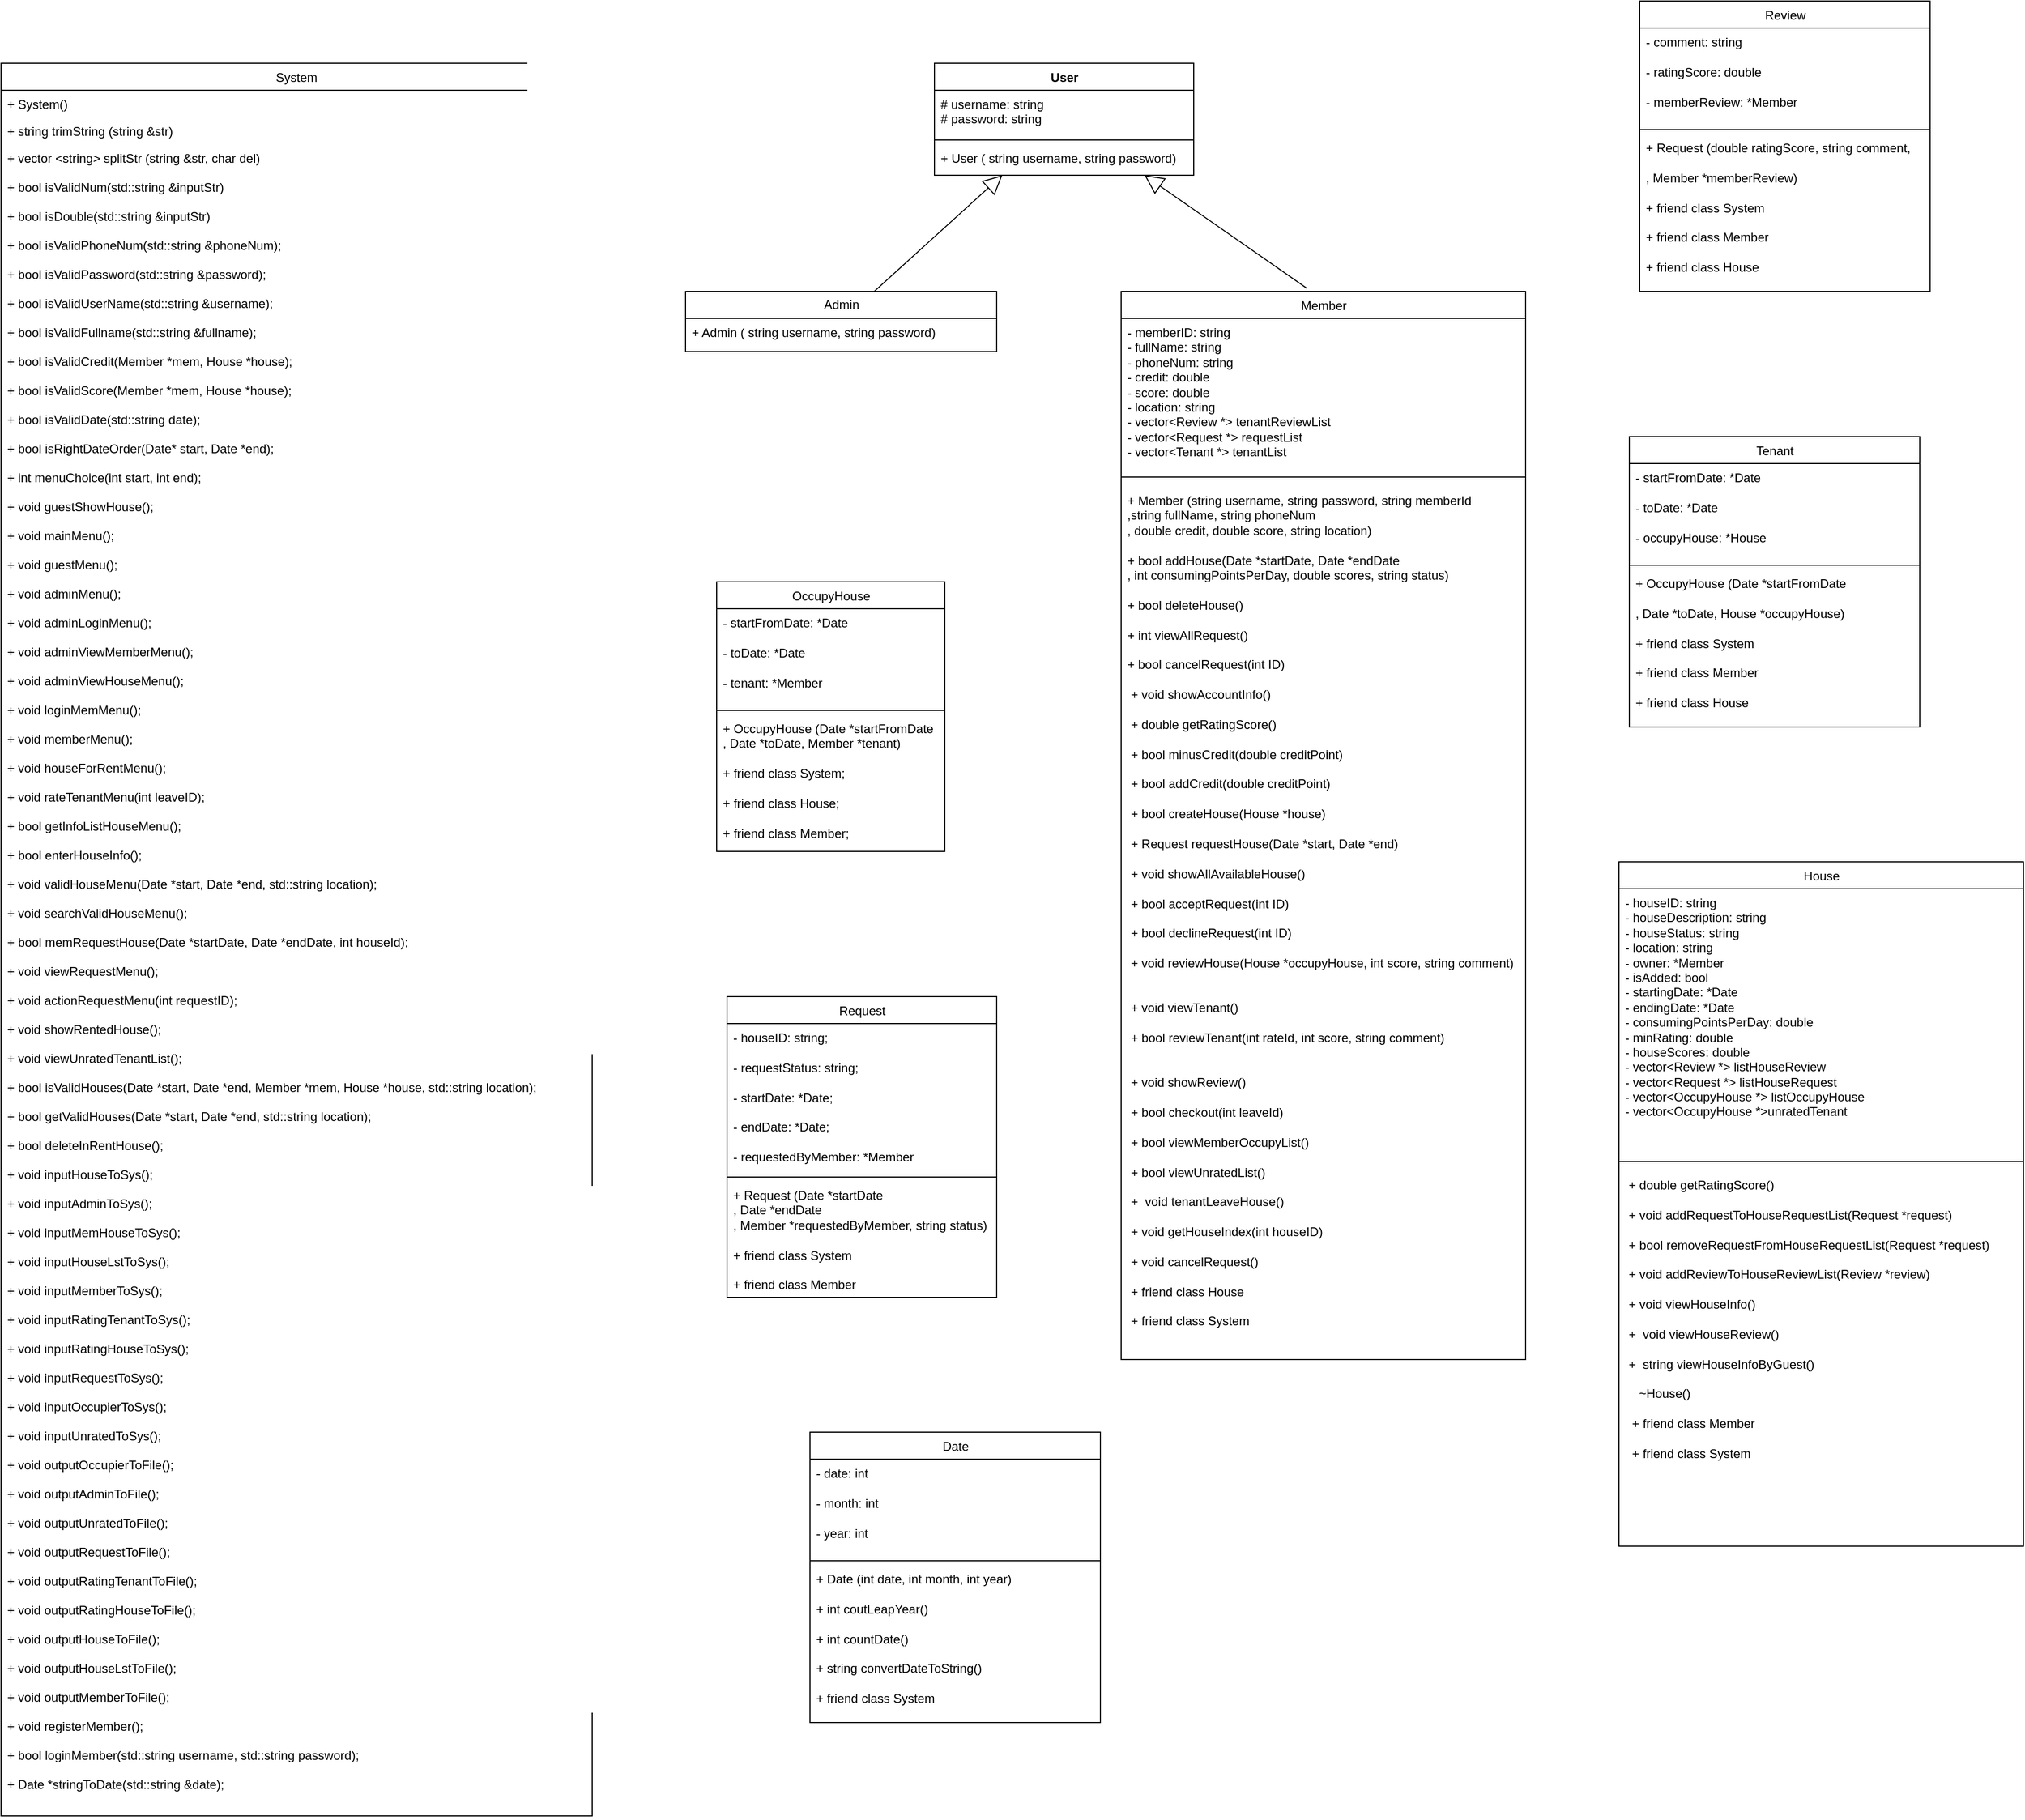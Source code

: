 <mxfile version="20.8.3" type="github"><diagram id="IvWxrmxaSUYdP_TkbN_O" name="Page-1"><mxGraphModel dx="1716" dy="1115" grid="1" gridSize="10" guides="1" tooltips="1" connect="1" arrows="1" fold="1" page="1" pageScale="1" pageWidth="827" pageHeight="1169" math="0" shadow="0"><root><mxCell id="0"/><mxCell id="1" parent="0"/><mxCell id="14DXW3Pkvmna8Q2ftDXT-10" value="System" style="swimlane;fontStyle=0;childLayout=stackLayout;horizontal=1;startSize=26;fillColor=none;horizontalStack=0;resizeParent=1;resizeParentMax=0;resizeLast=0;collapsible=1;marginBottom=0;" vertex="1" parent="1"><mxGeometry x="40" y="260" width="570" height="1690" as="geometry"/></mxCell><mxCell id="14DXW3Pkvmna8Q2ftDXT-11" value="+ System()" style="text;strokeColor=none;fillColor=none;align=left;verticalAlign=top;spacingLeft=4;spacingRight=4;overflow=hidden;rotatable=0;points=[[0,0.5],[1,0.5]];portConstraint=eastwest;" vertex="1" parent="14DXW3Pkvmna8Q2ftDXT-10"><mxGeometry y="26" width="570" height="26" as="geometry"/></mxCell><mxCell id="14DXW3Pkvmna8Q2ftDXT-12" value="+ string trimString (string &amp;str)" style="text;strokeColor=none;fillColor=none;align=left;verticalAlign=top;spacingLeft=4;spacingRight=4;overflow=hidden;rotatable=0;points=[[0,0.5],[1,0.5]];portConstraint=eastwest;" vertex="1" parent="14DXW3Pkvmna8Q2ftDXT-10"><mxGeometry y="52" width="570" height="26" as="geometry"/></mxCell><mxCell id="14DXW3Pkvmna8Q2ftDXT-13" value="+ vector &lt;string&gt; splitStr (string &amp;str, char del)&#10;&#10;+ bool isValidNum(std::string &amp;inputStr) &#10;&#10;+ bool isDouble(std::string &amp;inputStr)&#10;&#10;+ bool isValidPhoneNum(std::string &amp;phoneNum);&#10;&#10;+ bool isValidPassword(std::string &amp;password);&#10;&#10;+ bool isValidUserName(std::string &amp;username);&#10;&#10;+ bool isValidFullname(std::string &amp;fullname);&#10;&#10;+ bool isValidCredit(Member *mem, House *house);&#10;&#10;+ bool isValidScore(Member *mem, House *house);&#10;&#10;+ bool isValidDate(std::string date);&#10;&#10;+ bool isRightDateOrder(Date* start, Date *end);&#10;&#10;+ int menuChoice(int start, int end);&#10;&#10;+ void guestShowHouse();&#10;&#10;+ void mainMenu();&#10;&#10;+ void guestMenu();&#10;&#10;+ void adminMenu();&#10;&#10;+ void adminLoginMenu();&#10;&#10;+ void adminViewMemberMenu();&#10;&#10;+ void adminViewHouseMenu();&#10;&#10;+ void loginMemMenu();&#10;&#10;+ void memberMenu();&#10;&#10;+ void houseForRentMenu();&#10;&#10;+ void rateTenantMenu(int leaveID);&#10;&#10;+ bool getInfoListHouseMenu();&#10;&#10;+ bool enterHouseInfo();&#10;&#10;+ void validHouseMenu(Date *start, Date *end, std::string location);&#10;&#10;+ void searchValidHouseMenu();&#10;&#10;+ bool memRequestHouse(Date *startDate, Date *endDate, int houseId);&#10;&#10;+ void viewRequestMenu();&#10;&#10;+ void actionRequestMenu(int requestID);&#10;&#10;+ void showRentedHouse();&#10;&#10;+ void viewUnratedTenantList();&#10;&#10;+ bool isValidHouses(Date *start, Date *end, Member *mem, House *house, std::string location);&#10;&#10;+ bool getValidHouses(Date *start, Date *end, std::string location);&#10;&#10;+ bool deleteInRentHouse();&#10;&#10;+ void inputHouseToSys();&#10;&#10;+ void inputAdminToSys();&#10;&#10;+ void inputMemHouseToSys();&#10;&#10;+ void inputHouseLstToSys();&#10;&#10;+ void inputMemberToSys();&#10;&#10;+ void inputRatingTenantToSys();&#10;&#10;+ void inputRatingHouseToSys();&#10;&#10;+ void inputRequestToSys();&#10;&#10;+ void inputOccupierToSys();&#10;&#10;+ void inputUnratedToSys();&#10;&#10;+ void outputOccupierToFile();&#10;&#10;+ void outputAdminToFile();&#10;&#10;+ void outputUnratedToFile();&#10;&#10;+ void outputRequestToFile();&#10;&#10;+ void outputRatingTenantToFile();&#10;&#10;+ void outputRatingHouseToFile();&#10;&#10;+ void outputHouseToFile();&#10;&#10;+ void outputHouseLstToFile();&#10;&#10;+ void outputMemberToFile();&#10;&#10;+ void registerMember();&#10; &#10;+ bool loginMember(std::string username, std::string password);&#10; &#10;+ Date *stringToDate(std::string &amp;date);&#10;" style="text;strokeColor=none;fillColor=none;align=left;verticalAlign=top;spacingLeft=4;spacingRight=4;overflow=hidden;rotatable=0;points=[[0,0.5],[1,0.5]];portConstraint=eastwest;" vertex="1" parent="14DXW3Pkvmna8Q2ftDXT-10"><mxGeometry y="78" width="570" height="1612" as="geometry"/></mxCell><mxCell id="14DXW3Pkvmna8Q2ftDXT-19" value="User" style="swimlane;fontStyle=1;align=center;verticalAlign=top;childLayout=stackLayout;horizontal=1;startSize=26;horizontalStack=0;resizeParent=1;resizeParentMax=0;resizeLast=0;collapsible=1;marginBottom=0;fontColor=none;html=1;" vertex="1" parent="1"><mxGeometry x="940" y="260" width="250" height="108" as="geometry"/></mxCell><mxCell id="14DXW3Pkvmna8Q2ftDXT-20" value="# username: string&lt;br&gt;# password: string" style="text;strokeColor=none;fillColor=none;align=left;verticalAlign=top;spacingLeft=4;spacingRight=4;overflow=hidden;rotatable=0;points=[[0,0.5],[1,0.5]];portConstraint=eastwest;fontColor=none;html=1;" vertex="1" parent="14DXW3Pkvmna8Q2ftDXT-19"><mxGeometry y="26" width="250" height="44" as="geometry"/></mxCell><mxCell id="14DXW3Pkvmna8Q2ftDXT-21" value="" style="line;strokeWidth=1;fillColor=none;align=left;verticalAlign=middle;spacingTop=-1;spacingLeft=3;spacingRight=3;rotatable=0;labelPosition=right;points=[];portConstraint=eastwest;strokeColor=inherit;fontColor=none;html=1;" vertex="1" parent="14DXW3Pkvmna8Q2ftDXT-19"><mxGeometry y="70" width="250" height="8" as="geometry"/></mxCell><mxCell id="14DXW3Pkvmna8Q2ftDXT-22" value="+ User ( string username, string password)" style="text;strokeColor=none;fillColor=none;align=left;verticalAlign=top;spacingLeft=4;spacingRight=4;overflow=hidden;rotatable=0;points=[[0,0.5],[1,0.5]];portConstraint=eastwest;fontColor=none;html=1;" vertex="1" parent="14DXW3Pkvmna8Q2ftDXT-19"><mxGeometry y="78" width="250" height="30" as="geometry"/></mxCell><mxCell id="14DXW3Pkvmna8Q2ftDXT-30" value="" style="endArrow=block;endSize=16;endFill=0;html=1;rounded=0;fontColor=none;" edge="1" parent="1" source="14DXW3Pkvmna8Q2ftDXT-32" target="14DXW3Pkvmna8Q2ftDXT-19"><mxGeometry width="160" relative="1" as="geometry"><mxPoint x="840" y="1432.71" as="sourcePoint"/><mxPoint x="990" y="1432.71" as="targetPoint"/></mxGeometry></mxCell><mxCell id="14DXW3Pkvmna8Q2ftDXT-32" value="Admin" style="swimlane;fontStyle=0;childLayout=stackLayout;horizontal=1;startSize=26;fillColor=none;horizontalStack=0;resizeParent=1;resizeParentMax=0;resizeLast=0;collapsible=1;marginBottom=0;fontColor=none;html=1;" vertex="1" parent="1"><mxGeometry x="700" y="480" width="300" height="58" as="geometry"/></mxCell><mxCell id="14DXW3Pkvmna8Q2ftDXT-33" value="+ Admin ( string username, string password)" style="text;strokeColor=none;fillColor=none;align=left;verticalAlign=top;spacingLeft=4;spacingRight=4;overflow=hidden;rotatable=0;points=[[0,0.5],[1,0.5]];portConstraint=eastwest;fontColor=none;html=1;" vertex="1" parent="14DXW3Pkvmna8Q2ftDXT-32"><mxGeometry y="26" width="300" height="32" as="geometry"/></mxCell><mxCell id="14DXW3Pkvmna8Q2ftDXT-40" value="" style="endArrow=block;endSize=16;endFill=0;html=1;rounded=0;fontColor=none;exitX=0.459;exitY=-0.003;exitDx=0;exitDy=0;exitPerimeter=0;" edge="1" parent="1" source="14DXW3Pkvmna8Q2ftDXT-41" target="14DXW3Pkvmna8Q2ftDXT-19"><mxGeometry x="0.001" width="160" relative="1" as="geometry"><mxPoint x="1184.26" y="1420.88" as="sourcePoint"/><mxPoint x="1260" y="1370" as="targetPoint"/><mxPoint as="offset"/></mxGeometry></mxCell><mxCell id="14DXW3Pkvmna8Q2ftDXT-41" value="&lt;span style=&quot;font-weight: normal;&quot;&gt;Member&lt;/span&gt;" style="swimlane;fontStyle=1;align=center;verticalAlign=top;childLayout=stackLayout;horizontal=1;startSize=26;horizontalStack=0;resizeParent=1;resizeParentMax=0;resizeLast=0;collapsible=1;marginBottom=0;fontColor=none;html=1;" vertex="1" parent="1"><mxGeometry x="1120" y="480" width="390" height="1030" as="geometry"/></mxCell><mxCell id="14DXW3Pkvmna8Q2ftDXT-42" value="- memberID: string&lt;br&gt;- fullName: string&lt;br&gt;- phoneNum: string&lt;br&gt;- credit: double&lt;br&gt;- score: double&lt;br&gt;- location: string&lt;br&gt;- vector&amp;lt;Review *&amp;gt; tenantReviewList&lt;br&gt;- vector&amp;lt;Request *&amp;gt; requestList&lt;br&gt;- vector&amp;lt;Tenant *&amp;gt; tenantList" style="text;strokeColor=none;fillColor=none;align=left;verticalAlign=top;spacingLeft=4;spacingRight=4;overflow=hidden;rotatable=0;points=[[0,0.5],[1,0.5]];portConstraint=eastwest;fontColor=none;html=1;" vertex="1" parent="14DXW3Pkvmna8Q2ftDXT-41"><mxGeometry y="26" width="390" height="144" as="geometry"/></mxCell><mxCell id="14DXW3Pkvmna8Q2ftDXT-43" value="" style="line;strokeWidth=1;fillColor=none;align=left;verticalAlign=middle;spacingTop=-1;spacingLeft=3;spacingRight=3;rotatable=0;labelPosition=right;points=[];portConstraint=eastwest;strokeColor=inherit;fontColor=none;html=1;" vertex="1" parent="14DXW3Pkvmna8Q2ftDXT-41"><mxGeometry y="170" width="390" height="18" as="geometry"/></mxCell><mxCell id="14DXW3Pkvmna8Q2ftDXT-44" value="+ Member (string username, string password, string memberId&lt;br&gt;,string fullName, string phoneNum&lt;br&gt;, double credit, double score, string location)&lt;br&gt;&lt;br&gt;&lt;div&gt;+ bool addHouse(Date *startDate, Date *endDate&lt;/div&gt;&lt;div&gt;&lt;span style=&quot;background-color: initial;&quot;&gt;, int consumingPointsPerDay, double scores, string status)&lt;/span&gt;&lt;/div&gt;&lt;div&gt;&lt;span style=&quot;background-color: initial;&quot;&gt;&lt;br&gt;&lt;/span&gt;&lt;/div&gt;&lt;div&gt;+ bool deleteHouse()&lt;/div&gt;&lt;div&gt;&lt;br&gt;&lt;/div&gt;&lt;div&gt;+ int viewAllRequest()&lt;/div&gt;&lt;div&gt;&lt;br&gt;&lt;/div&gt;&lt;div&gt;+ bool cancelRequest(int ID)&lt;/div&gt;&lt;div&gt;&lt;br&gt;&lt;/div&gt;&lt;div&gt;&amp;nbsp;+ void showAccountInfo()&lt;/div&gt;&lt;div&gt;&lt;br&gt;&lt;/div&gt;&lt;div&gt;&amp;nbsp;+ double getRatingScore()&lt;/div&gt;&lt;div&gt;&lt;br&gt;&lt;/div&gt;&lt;div&gt;&amp;nbsp;+ bool minusCredit(double creditPoint)&lt;/div&gt;&lt;div&gt;&lt;br&gt;&lt;/div&gt;&lt;div&gt;&amp;nbsp;+ bool addCredit(double creditPoint)&lt;/div&gt;&lt;div&gt;&lt;br&gt;&lt;/div&gt;&lt;div&gt;&amp;nbsp;+ bool createHouse(House *house)&lt;/div&gt;&lt;div&gt;&lt;br&gt;&lt;/div&gt;&lt;div&gt;&amp;nbsp;+ Request requestHouse(Date *start, Date *end)&amp;nbsp;&lt;/div&gt;&lt;div&gt;&lt;br&gt;&lt;/div&gt;&lt;div&gt;&amp;nbsp;+ void showAllAvailableHouse()&lt;/div&gt;&lt;div&gt;&lt;br&gt;&lt;/div&gt;&lt;div&gt;&amp;nbsp;+ bool acceptRequest(int ID)&lt;/div&gt;&lt;div&gt;&lt;br&gt;&lt;/div&gt;&lt;div&gt;&amp;nbsp;+ bool declineRequest(int ID)&lt;/div&gt;&lt;div&gt;&lt;br&gt;&lt;/div&gt;&lt;div&gt;&amp;nbsp;+ void reviewHouse(House *occupyHouse, int score, string comment)&lt;/div&gt;&lt;div&gt;&lt;br&gt;&lt;/div&gt;&lt;div&gt;&lt;br&gt;&lt;/div&gt;&lt;div&gt;&amp;nbsp;+ void viewTenant()&lt;/div&gt;&lt;div&gt;&lt;br&gt;&lt;/div&gt;&lt;div&gt;&amp;nbsp;+ bool reviewTenant(int rateId, int score, string comment)&lt;/div&gt;&lt;div&gt;&lt;br&gt;&lt;/div&gt;&lt;div&gt;&lt;br&gt;&lt;/div&gt;&lt;div&gt;&amp;nbsp;+ void showReview()&lt;/div&gt;&lt;div&gt;&lt;br&gt;&lt;/div&gt;&lt;div&gt;&amp;nbsp;+ bool checkout(int leaveId)&lt;/div&gt;&lt;div&gt;&lt;br&gt;&lt;/div&gt;&lt;div&gt;&amp;nbsp;+ bool viewMemberOccupyList()&lt;/div&gt;&lt;div&gt;&lt;br&gt;&lt;/div&gt;&lt;div&gt;&amp;nbsp;+ bool viewUnratedList()&lt;/div&gt;&lt;div&gt;&lt;span style=&quot;background-color: initial;&quot;&gt;&lt;br&gt;&lt;/span&gt;&lt;/div&gt;&lt;div&gt;&lt;span style=&quot;background-color: initial;&quot;&gt;&amp;nbsp;+&amp;nbsp; void tenantLeaveHouse()&lt;/span&gt;&lt;br&gt;&lt;/div&gt;&lt;div&gt;&lt;br&gt;&lt;/div&gt;&lt;div&gt;&amp;nbsp;+ void getHouseIndex(int houseID)&lt;/div&gt;&lt;div&gt;&lt;br&gt;&lt;/div&gt;&lt;div&gt;&amp;nbsp;+ void cancelRequest()&lt;/div&gt;&lt;div&gt;&amp;nbsp;&lt;/div&gt;&lt;div&gt;&amp;nbsp;+ friend class House&lt;/div&gt;&lt;div&gt;&lt;br&gt;&lt;/div&gt;&lt;div&gt;&amp;nbsp;+ friend class System&lt;/div&gt;&lt;div&gt;&lt;br&gt;&lt;/div&gt;" style="text;strokeColor=none;fillColor=none;align=left;verticalAlign=top;spacingLeft=4;spacingRight=4;overflow=hidden;rotatable=0;points=[[0,0.5],[1,0.5]];portConstraint=eastwest;fontColor=none;html=1;" vertex="1" parent="14DXW3Pkvmna8Q2ftDXT-41"><mxGeometry y="188" width="390" height="842" as="geometry"/></mxCell><mxCell id="14DXW3Pkvmna8Q2ftDXT-50" value="&lt;span style=&quot;font-weight: normal;&quot;&gt;OccupyHouse&lt;/span&gt;" style="swimlane;fontStyle=1;align=center;verticalAlign=top;childLayout=stackLayout;horizontal=1;startSize=26;horizontalStack=0;resizeParent=1;resizeParentMax=0;resizeLast=0;collapsible=1;marginBottom=0;fontColor=none;html=1;" vertex="1" parent="1"><mxGeometry x="730" y="760" width="220" height="260" as="geometry"/></mxCell><mxCell id="14DXW3Pkvmna8Q2ftDXT-51" value="- startFromDate: *Date&lt;br&gt;&lt;br&gt;- toDate: *Date&lt;br&gt;&lt;br&gt;- tenant: *Member" style="text;strokeColor=none;fillColor=none;align=left;verticalAlign=top;spacingLeft=4;spacingRight=4;overflow=hidden;rotatable=0;points=[[0,0.5],[1,0.5]];portConstraint=eastwest;fontColor=none;html=1;" vertex="1" parent="14DXW3Pkvmna8Q2ftDXT-50"><mxGeometry y="26" width="220" height="94" as="geometry"/></mxCell><mxCell id="14DXW3Pkvmna8Q2ftDXT-52" value="" style="line;strokeWidth=1;fillColor=none;align=left;verticalAlign=middle;spacingTop=-1;spacingLeft=3;spacingRight=3;rotatable=0;labelPosition=right;points=[];portConstraint=eastwest;strokeColor=inherit;fontColor=none;html=1;" vertex="1" parent="14DXW3Pkvmna8Q2ftDXT-50"><mxGeometry y="120" width="220" height="8" as="geometry"/></mxCell><mxCell id="14DXW3Pkvmna8Q2ftDXT-53" value="+ OccupyHouse (Date *startFromDate&lt;br&gt;, Date *toDate, Member *tenant)&lt;br&gt;&lt;br&gt;+ friend class System;&lt;br&gt;&lt;br&gt;+ friend class House;&amp;nbsp;&lt;br&gt;&lt;br&gt;+ friend class Member;" style="text;strokeColor=none;fillColor=none;align=left;verticalAlign=top;spacingLeft=4;spacingRight=4;overflow=hidden;rotatable=0;points=[[0,0.5],[1,0.5]];portConstraint=eastwest;fontColor=none;html=1;" vertex="1" parent="14DXW3Pkvmna8Q2ftDXT-50"><mxGeometry y="128" width="220" height="132" as="geometry"/></mxCell><mxCell id="14DXW3Pkvmna8Q2ftDXT-54" value="&lt;span style=&quot;font-weight: 400;&quot;&gt;Request&lt;/span&gt;" style="swimlane;fontStyle=1;align=center;verticalAlign=top;childLayout=stackLayout;horizontal=1;startSize=26;horizontalStack=0;resizeParent=1;resizeParentMax=0;resizeLast=0;collapsible=1;marginBottom=0;fontColor=none;html=1;" vertex="1" parent="1"><mxGeometry x="740" y="1160" width="260" height="290" as="geometry"/></mxCell><mxCell id="14DXW3Pkvmna8Q2ftDXT-55" value="- houseID: string;&lt;br&gt;&lt;br&gt;- requestStatus: string;&lt;br&gt;&lt;br&gt;- startDate: *Date;&lt;br&gt;&lt;br&gt;- endDate: *Date;&lt;br&gt;&lt;br&gt;- requestedByMember: *Member" style="text;strokeColor=none;fillColor=none;align=left;verticalAlign=top;spacingLeft=4;spacingRight=4;overflow=hidden;rotatable=0;points=[[0,0.5],[1,0.5]];portConstraint=eastwest;fontColor=none;html=1;" vertex="1" parent="14DXW3Pkvmna8Q2ftDXT-54"><mxGeometry y="26" width="260" height="144" as="geometry"/></mxCell><mxCell id="14DXW3Pkvmna8Q2ftDXT-56" value="" style="line;strokeWidth=1;fillColor=none;align=left;verticalAlign=middle;spacingTop=-1;spacingLeft=3;spacingRight=3;rotatable=0;labelPosition=right;points=[];portConstraint=eastwest;strokeColor=inherit;fontColor=none;html=1;" vertex="1" parent="14DXW3Pkvmna8Q2ftDXT-54"><mxGeometry y="170" width="260" height="8" as="geometry"/></mxCell><mxCell id="14DXW3Pkvmna8Q2ftDXT-57" value="+ Request (Date *startDate&lt;br&gt;, Date *endDate&lt;br&gt;, Member *requestedByMember, string status)&lt;br&gt;&lt;br&gt;+ friend class System&lt;br&gt;&lt;br&gt;+ friend class Member" style="text;strokeColor=none;fillColor=none;align=left;verticalAlign=top;spacingLeft=4;spacingRight=4;overflow=hidden;rotatable=0;points=[[0,0.5],[1,0.5]];portConstraint=eastwest;fontColor=none;html=1;" vertex="1" parent="14DXW3Pkvmna8Q2ftDXT-54"><mxGeometry y="178" width="260" height="112" as="geometry"/></mxCell><mxCell id="14DXW3Pkvmna8Q2ftDXT-58" value="&lt;span style=&quot;font-weight: 400;&quot;&gt;Review&lt;/span&gt;" style="swimlane;fontStyle=1;align=center;verticalAlign=top;childLayout=stackLayout;horizontal=1;startSize=26;horizontalStack=0;resizeParent=1;resizeParentMax=0;resizeLast=0;collapsible=1;marginBottom=0;fontColor=none;html=1;" vertex="1" parent="1"><mxGeometry x="1620" y="200" width="280" height="280" as="geometry"/></mxCell><mxCell id="14DXW3Pkvmna8Q2ftDXT-59" value="- comment: string&lt;br&gt;&lt;br&gt;- ratingScore: double&lt;br&gt;&lt;br&gt;- memberReview: *Member" style="text;strokeColor=none;fillColor=none;align=left;verticalAlign=top;spacingLeft=4;spacingRight=4;overflow=hidden;rotatable=0;points=[[0,0.5],[1,0.5]];portConstraint=eastwest;fontColor=none;html=1;" vertex="1" parent="14DXW3Pkvmna8Q2ftDXT-58"><mxGeometry y="26" width="280" height="94" as="geometry"/></mxCell><mxCell id="14DXW3Pkvmna8Q2ftDXT-60" value="" style="line;strokeWidth=1;fillColor=none;align=left;verticalAlign=middle;spacingTop=-1;spacingLeft=3;spacingRight=3;rotatable=0;labelPosition=right;points=[];portConstraint=eastwest;strokeColor=inherit;fontColor=none;html=1;" vertex="1" parent="14DXW3Pkvmna8Q2ftDXT-58"><mxGeometry y="120" width="280" height="8" as="geometry"/></mxCell><mxCell id="14DXW3Pkvmna8Q2ftDXT-61" value="+ Request (double ratingScore, string comment,&lt;br&gt;&lt;br&gt;, Member *memberReview)&lt;br&gt;&lt;br&gt;+ friend class System&lt;br&gt;&lt;br&gt;+ friend class Member&lt;br&gt;&lt;br&gt;+ friend class House" style="text;strokeColor=none;fillColor=none;align=left;verticalAlign=top;spacingLeft=4;spacingRight=4;overflow=hidden;rotatable=0;points=[[0,0.5],[1,0.5]];portConstraint=eastwest;fontColor=none;html=1;" vertex="1" parent="14DXW3Pkvmna8Q2ftDXT-58"><mxGeometry y="128" width="280" height="152" as="geometry"/></mxCell><mxCell id="14DXW3Pkvmna8Q2ftDXT-62" value="&lt;span style=&quot;font-weight: 400;&quot;&gt;Tenant&lt;/span&gt;" style="swimlane;fontStyle=1;align=center;verticalAlign=top;childLayout=stackLayout;horizontal=1;startSize=26;horizontalStack=0;resizeParent=1;resizeParentMax=0;resizeLast=0;collapsible=1;marginBottom=0;fontColor=none;html=1;" vertex="1" parent="1"><mxGeometry x="1610" y="620" width="280" height="280" as="geometry"/></mxCell><mxCell id="14DXW3Pkvmna8Q2ftDXT-63" value="- startFromDate: *Date&lt;br style=&quot;border-color: var(--border-color);&quot;&gt;&lt;br style=&quot;border-color: var(--border-color);&quot;&gt;- toDate: *Date&lt;br&gt;&lt;br&gt;- occupyHouse: *House" style="text;strokeColor=none;fillColor=none;align=left;verticalAlign=top;spacingLeft=4;spacingRight=4;overflow=hidden;rotatable=0;points=[[0,0.5],[1,0.5]];portConstraint=eastwest;fontColor=none;html=1;" vertex="1" parent="14DXW3Pkvmna8Q2ftDXT-62"><mxGeometry y="26" width="280" height="94" as="geometry"/></mxCell><mxCell id="14DXW3Pkvmna8Q2ftDXT-64" value="" style="line;strokeWidth=1;fillColor=none;align=left;verticalAlign=middle;spacingTop=-1;spacingLeft=3;spacingRight=3;rotatable=0;labelPosition=right;points=[];portConstraint=eastwest;strokeColor=inherit;fontColor=none;html=1;" vertex="1" parent="14DXW3Pkvmna8Q2ftDXT-62"><mxGeometry y="120" width="280" height="8" as="geometry"/></mxCell><mxCell id="14DXW3Pkvmna8Q2ftDXT-65" value="+ OccupyHouse (Date *startFromDate&lt;br&gt;&lt;br style=&quot;border-color: var(--border-color);&quot;&gt;, Date *toDate, House *occupyHouse)&lt;br&gt;&lt;br&gt;+ friend class System&lt;br&gt;&lt;br&gt;+ friend class Member&lt;br&gt;&lt;br&gt;+ friend class House" style="text;strokeColor=none;fillColor=none;align=left;verticalAlign=top;spacingLeft=4;spacingRight=4;overflow=hidden;rotatable=0;points=[[0,0.5],[1,0.5]];portConstraint=eastwest;fontColor=none;html=1;" vertex="1" parent="14DXW3Pkvmna8Q2ftDXT-62"><mxGeometry y="128" width="280" height="152" as="geometry"/></mxCell><mxCell id="14DXW3Pkvmna8Q2ftDXT-70" value="&lt;span style=&quot;font-weight: normal;&quot;&gt;House&lt;/span&gt;" style="swimlane;fontStyle=1;align=center;verticalAlign=top;childLayout=stackLayout;horizontal=1;startSize=26;horizontalStack=0;resizeParent=1;resizeParentMax=0;resizeLast=0;collapsible=1;marginBottom=0;fontColor=none;html=1;" vertex="1" parent="1"><mxGeometry x="1600" y="1030" width="390" height="660" as="geometry"/></mxCell><mxCell id="14DXW3Pkvmna8Q2ftDXT-71" value="- houseID: string&lt;br&gt;- houseDescription: string&lt;br&gt;- houseStatus: string&lt;br&gt;- location: string&lt;br&gt;- owner: *Member&lt;br&gt;- isAdded: bool&lt;br&gt;- startingDate: *Date&lt;br&gt;- endingDate: *Date&lt;br&gt;- consumingPointsPerDay: double&lt;br&gt;- minRating: double&lt;br&gt;- houseScores: double&lt;br&gt;- vector&amp;lt;Review *&amp;gt; listHouseReview&lt;br&gt;- vector&amp;lt;Request *&amp;gt; listHouseRequest&lt;br&gt;- vector&amp;lt;OccupyHouse *&amp;gt; listOccupyHouse&lt;br&gt;- vector&amp;lt;OccupyHouse *&amp;gt;unratedTenant&lt;br style=&quot;border-color: var(--border-color);&quot;&gt;&lt;span style=&quot;border-color: var(--border-color); color: rgba(0, 0, 0, 0); font-family: monospace; font-size: 0px;&quot;&gt;%&lt;/span&gt;&lt;br&gt;&lt;span style=&quot;color: rgba(0, 0, 0, 0); font-family: monospace; font-size: 0px;&quot;&gt;%3CmxGraphModel%3E%3Croot%3E%3CmxCell%20id%3D%220%22%2F%3E%3CmxCell%20id%3D%221%22%20parent%3D%220%22%2F%3E%3CmxCell%20id%3D%222%22%20value%3D%22Member%22%20style%3D%22swimlane%3BfontStyle%3D1%3Balign%3Dcenter%3BverticalAlign%3Dtop%3BchildLayout%3DstackLayout%3Bhorizontal%3D1%3BstartSize%3D26%3BhorizontalStack%3D0%3BresizeParent%3D1%3BresizeParentMax%3D0%3BresizeLast%3D0%3Bcollapsible%3D1%3BmarginBottom%3D0%3BfontColor%3Dnone%3Bhtml%3D1%3B%22%20vertex%3D%221%22%20parent%3D%221%22%3E%3CmxGeometry%20x%3D%221110%22%20y%3D%221360%22%20width%3D%22390%22%20height%3D%221030%22%20as%3D%22geometry%22%2F%3E%3C%2FmxCell%3E%3CmxCell%20id%3D%223%22%20value%3D%22-%20memberID%3A%20string%26lt%3Bbr%26gt%3B-%20fullName%3A%20string%26lt%3Bbr%26gt%3B-%20phoneNum%3A%20string%26lt%3Bbr%26gt%3B-%20credit%3A%20double%26lt%3Bbr%26gt%3B-%20score%3A%20double%26lt%3Bbr%26gt%3B-%20location%3A%20string%26lt%3Bbr%26gt%3B-%20vector%26amp%3Blt%3BReview%20*%26amp%3Bgt%3B%20tenantReviewList%26lt%3Bbr%26gt%3B-%20vector%26amp%3Blt%3BRequest%20*%26amp%3Bgt%3B%20requestList%26lt%3Bbr%26gt%3B-%20vector%26amp%3Blt%3BTenant%20*%26amp%3Bgt%3B%20tenantList%22%20style%3D%22text%3BstrokeColor%3Dnone%3BfillColor%3Dnone%3Balign%3Dleft%3BverticalAlign%3Dtop%3BspacingLeft%3D4%3BspacingRight%3D4%3Boverflow%3Dhidden%3Brotatable%3D0%3Bpoints%3D%5B%5B0%2C0.5%5D%2C%5B1%2C0.5%5D%5D%3BportConstraint%3Deastwest%3BfontColor%3Dnone%3Bhtml%3D1%3B%22%20vertex%3D%221%22%20parent%3D%222%22%3E%3CmxGeometry%20y%3D%2226%22%20width%3D%22390%22%20height%3D%22144%22%20as%3D%22geometry%22%2F%3E%3C%2FmxCell%3E%3CmxCell%20id%3D%224%22%20value%3D%22%22%20style%3D%22line%3BstrokeWidth%3D1%3BfillColor%3Dnone%3Balign%3Dleft%3BverticalAlign%3Dmiddle%3BspacingTop%3D-1%3BspacingLeft%3D3%3BspacingRight%3D3%3Brotatable%3D0%3BlabelPosition%3Dright%3Bpoints%3D%5B%5D%3BportConstraint%3Deastwest%3BstrokeColor%3Dinherit%3BfontColor%3Dnone%3Bhtml%3D1%3B%22%20vertex%3D%221%22%20parent%3D%222%22%3E%3CmxGeometry%20y%3D%22170%22%20width%3D%22390%22%20height%3D%2218%22%20as%3D%22geometry%22%2F%3E%3C%2FmxCell%3E%3CmxCell%20id%3D%225%22%20value%3D%22%2B%20Member%20(string%20username%2C%20string%20password%2C%20string%20memberId%26lt%3Bbr%26gt%3B%2Cstring%20fullName%2C%20string%20phoneNum%26lt%3Bbr%26gt%3B%2C%20double%20credit%2C%20double%20score%2C%20string%20location)%26lt%3Bbr%26gt%3B%26lt%3Bbr%26gt%3B%26lt%3Bdiv%26gt%3B%2B%20bool%20addHouse(Date%20*startDate%2C%20Date%20*endDate%26lt%3B%2Fdiv%26gt%3B%26lt%3Bdiv%26gt%3B%26lt%3Bspan%20style%3D%26quot%3Bbackground-color%3A%20initial%3B%26quot%3B%26gt%3B%2C%20int%20consumingPointsPerDay%2C%20double%20scores%2C%20string%20status)%26lt%3B%2Fspan%26gt%3B%26lt%3B%2Fdiv%26gt%3B%26lt%3Bdiv%26gt%3B%26lt%3Bspan%20style%3D%26quot%3Bbackground-color%3A%20initial%3B%26quot%3B%26gt%3B%26lt%3Bbr%26gt%3B%26lt%3B%2Fspan%26gt%3B%26lt%3B%2Fdiv%26gt%3B%26lt%3Bdiv%26gt%3B%2B%20bool%20deleteHouse()%26lt%3B%2Fdiv%26gt%3B%26lt%3Bdiv%26gt%3B%26lt%3Bbr%26gt%3B%26lt%3B%2Fdiv%26gt%3B%26lt%3Bdiv%26gt%3B%2B%20int%20viewAllRequest()%26lt%3B%2Fdiv%26gt%3B%26lt%3Bdiv%26gt%3B%26lt%3Bbr%26gt%3B%26lt%3B%2Fdiv%26gt%3B%26lt%3Bdiv%26gt%3B%2B%20bool%20cancelRequest(int%20ID)%26lt%3B%2Fdiv%26gt%3B%26lt%3Bdiv%26gt%3B%26lt%3Bbr%26gt%3B%26lt%3B%2Fdiv%26gt%3B%26lt%3Bdiv%26gt%3B%26amp%3Bnbsp%3B%2B%20void%20showAccountInfo()%26lt%3B%2Fdiv%26gt%3B%26lt%3Bdiv%26gt%3B%26lt%3Bbr%26gt%3B%26lt%3B%2Fdiv%26gt%3B%26lt%3Bdiv%26gt%3B%26amp%3Bnbsp%3B%2B%20double%20getRatingScore()%26lt%3B%2Fdiv%26gt%3B%26lt%3Bdiv%26gt%3B%26lt%3Bbr%26gt%3B%26lt%3B%2Fdiv%26gt%3B%26lt%3Bdiv%26gt%3B%26amp%3Bnbsp%3B%2B%20bool%20minusCredit(double%20creditPoint)%26lt%3B%2Fdiv%26gt%3B%26lt%3Bdiv%26gt%3B%26lt%3Bbr%26gt%3B%26lt%3B%2Fdiv%26gt%3B%26lt%3Bdiv%26gt%3B%26amp%3Bnbsp%3B%2B%20bool%20addCredit(double%20creditPoint)%26lt%3B%2Fdiv%26gt%3B%26lt%3Bdiv%26gt%3B%26lt%3Bbr%26gt%3B%26lt%3B%2Fdiv%26gt%3B%26lt%3Bdiv%26gt%3B%26amp%3Bnbsp%3B%2B%20bool%20createHouse(House%20*house)%26lt%3B%2Fdiv%26gt%3B%26lt%3Bdiv%26gt%3B%26lt%3Bbr%26gt%3B%26lt%3B%2Fdiv%26gt%3B%26lt%3Bdiv%26gt%3B%26amp%3Bnbsp%3B%2B%20Request%20requestHouse(Date%20*start%2C%20Date%20*end)%26amp%3Bnbsp%3B%26lt%3B%2Fdiv%26gt%3B%26lt%3Bdiv%26gt%3B%26lt%3Bbr%26gt%3B%26lt%3B%2Fdiv%26gt%3B%26lt%3Bdiv%26gt%3B%26amp%3Bnbsp%3B%2B%20void%20showAllAvailableHouse()%26lt%3B%2Fdiv%26gt%3B%26lt%3Bdiv%26gt%3B%26lt%3Bbr%26gt%3B%26lt%3B%2Fdiv%26gt%3B%26lt%3Bdiv%26gt%3B%26amp%3Bnbsp%3B%2B%20bool%20acceptRequest(int%20ID)%26lt%3B%2Fdiv%26gt%3B%26lt%3Bdiv%26gt%3B%26lt%3Bbr%26gt%3B%26lt%3B%2Fdiv%26gt%3B%26lt%3Bdiv%26gt%3B%26amp%3Bnbsp%3B%2B%20bool%20declineRequest(int%20ID)%26lt%3B%2Fdiv%26gt%3B%26lt%3Bdiv%26gt%3B%26lt%3Bbr%26gt%3B%26lt%3B%2Fdiv%26gt%3B%26lt%3Bdiv%26gt%3B%26amp%3Bnbsp%3B%2B%20void%20reviewHouse(House%20*occupyHouse%2C%20int%20score%2C%20string%20comment)%26lt%3B%2Fdiv%26gt%3B%26lt%3Bdiv%26gt%3B%26lt%3Bbr%26gt%3B%26lt%3B%2Fdiv%26gt%3B%26lt%3Bdiv%26gt%3B%26lt%3Bbr%26gt%3B%26lt%3B%2Fdiv%26gt%3B%26lt%3Bdiv%26gt%3B%26amp%3Bnbsp%3B%2B%20void%20viewTenant()%26lt%3B%2Fdiv%26gt%3B%26lt%3Bdiv%26gt%3B%26lt%3Bbr%26gt%3B%26lt%3B%2Fdiv%26gt%3B%26lt%3Bdiv%26gt%3B%26amp%3Bnbsp%3B%2B%20bool%20reviewTenant(int%20rateId%2C%20int%20score%2C%20string%20comment)%26lt%3B%2Fdiv%26gt%3B%26lt%3Bdiv%26gt%3B%26lt%3Bbr%26gt%3B%26lt%3B%2Fdiv%26gt%3B%26lt%3Bdiv%26gt%3B%26lt%3Bbr%26gt%3B%26lt%3B%2Fdiv%26gt%3B%26lt%3Bdiv%26gt%3B%26amp%3Bnbsp%3B%2B%20void%20showReview()%26lt%3B%2Fdiv%26gt%3B%26lt%3Bdiv%26gt%3B%26lt%3Bbr%26gt%3B%26lt%3B%2Fdiv%26gt%3B%26lt%3Bdiv%26gt%3B%26amp%3Bnbsp%3B%2B%20bool%20checkout(int%20leaveId)%26lt%3B%2Fdiv%26gt%3B%26lt%3Bdiv%26gt%3B%26lt%3Bbr%26gt%3B%26lt%3B%2Fdiv%26gt%3B%26lt%3Bdiv%26gt%3B%26amp%3Bnbsp%3B%2B%20bool%20viewMemberOccupyList()%26lt%3B%2Fdiv%26gt%3B%26lt%3Bdiv%26gt%3B%26lt%3Bbr%26gt%3B%26lt%3B%2Fdiv%26gt%3B%26lt%3Bdiv%26gt%3B%26amp%3Bnbsp%3B%2B%20bool%20viewUnratedList()%26lt%3B%2Fdiv%26gt%3B%26lt%3Bdiv%26gt%3B%26lt%3Bspan%20style%3D%26quot%3Bbackground-color%3A%20initial%3B%26quot%3B%26gt%3B%26lt%3Bbr%26gt%3B%26lt%3B%2Fspan%26gt%3B%26lt%3B%2Fdiv%26gt%3B%26lt%3Bdiv%26gt%3B%26lt%3Bspan%20style%3D%26quot%3Bbackground-color%3A%20initial%3B%26quot%3B%26gt%3B%26amp%3Bnbsp%3B%2B%26amp%3Bnbsp%3B%20void%20tenantLeaveHouse()%26lt%3B%2Fspan%26gt%3B%26lt%3Bbr%26gt%3B%26lt%3B%2Fdiv%26gt%3B%26lt%3Bdiv%26gt%3B%26lt%3Bbr%26gt%3B%26lt%3B%2Fdiv%26gt%3B%26lt%3Bdiv%26gt%3B%26amp%3Bnbsp%3B%2B%20void%20getHouseIndex(int%20houseID)%26lt%3B%2Fdiv%26gt%3B%26lt%3Bdiv%26gt%3B%26lt%3Bbr%26gt%3B%26lt%3B%2Fdiv%26gt%3B%26lt%3Bdiv%26gt%3B%26amp%3Bnbsp%3B%2B%20void%20cancelRequest()%26lt%3B%2Fdiv%26gt%3B%26lt%3Bdiv%26gt%3B%26amp%3Bnbsp%3B%26lt%3B%2Fdiv%26gt%3B%26lt%3Bdiv%26gt%3B%26amp%3Bnbsp%3B%2B%20friend%20class%20House%26lt%3B%2Fdiv%26gt%3B%26lt%3Bdiv%26gt%3B%26lt%3Bbr%26gt%3B%26lt%3B%2Fdiv%26gt%3B%26lt%3Bdiv%26gt%3B%26amp%3Bnbsp%3B%2B%20friend%20class%20System%26lt%3B%2Fdiv%26gt%3B%26lt%3Bdiv%26gt%3B%26lt%3Bbr%26gt%3B%26lt%3B%2Fdiv%26gt%3B%22%20style%3D%22text%3BstrokeColor%3Dnone%3BfillColor%3Dnone%3Balign%3Dleft%3BverticalAlign%3Dtop%3BspacingLeft%3D4%3BspacingRight%3D4%3Boverflow%3Dhidden%3Brotatable%3D0%3Bpoints%3D%5B%5B0%2C0.5%5D%2C%5B1%2C0.5%5D%5D%3BportConstraint%3Deastwest%3BfontColor%3Dnone%3Bhtml%3D1%3B%22%20vertex%3D%221%22%20parent%3D%222%22%3E%3CmxGeometry%20y%3D%22188%22%20width%3D%22390%22%20height%3D%22842%22%20as%3D%22geometry%22%2F%3E%3C%2FmxCell%3E%3C%2Froot%3E%3C%2FmxGraphModel%3E&lt;/span&gt;" style="text;strokeColor=none;fillColor=none;align=left;verticalAlign=top;spacingLeft=4;spacingRight=4;overflow=hidden;rotatable=0;points=[[0,0.5],[1,0.5]];portConstraint=eastwest;fontColor=none;html=1;" vertex="1" parent="14DXW3Pkvmna8Q2ftDXT-70"><mxGeometry y="26" width="390" height="254" as="geometry"/></mxCell><mxCell id="14DXW3Pkvmna8Q2ftDXT-72" value="" style="line;strokeWidth=1;fillColor=none;align=left;verticalAlign=middle;spacingTop=-1;spacingLeft=3;spacingRight=3;rotatable=0;labelPosition=right;points=[];portConstraint=eastwest;strokeColor=inherit;fontColor=none;html=1;" vertex="1" parent="14DXW3Pkvmna8Q2ftDXT-70"><mxGeometry y="280" width="390" height="18" as="geometry"/></mxCell><mxCell id="14DXW3Pkvmna8Q2ftDXT-73" value="&lt;div&gt;&amp;nbsp;+ double getRatingScore()&lt;/div&gt;&lt;div&gt;&lt;br&gt;&lt;/div&gt;&lt;div&gt;&amp;nbsp;+ void addRequestToHouseRequestList(Request *request)&lt;/div&gt;&lt;div&gt;&lt;br&gt;&lt;/div&gt;&lt;div&gt;&amp;nbsp;+ bool removeRequestFromHouseRequestList(Request *request)&lt;/div&gt;&lt;div&gt;&lt;br&gt;&lt;/div&gt;&lt;div&gt;&amp;nbsp;+ void addReviewToHouseReviewList(Review *review)&lt;/div&gt;&lt;div&gt;&lt;br&gt;&lt;/div&gt;&lt;div&gt;&amp;nbsp;+ void viewHouseInfo()&lt;/div&gt;&lt;div&gt;&lt;br&gt;&lt;/div&gt;&lt;div&gt;&amp;nbsp;+&amp;nbsp; void viewHouseReview()&lt;/div&gt;&lt;div&gt;&lt;br&gt;&lt;/div&gt;&lt;div&gt;&amp;nbsp;+&amp;nbsp; string viewHouseInfoByGuest()&lt;/div&gt;&lt;div&gt;&amp;nbsp; &amp;nbsp;&lt;/div&gt;&lt;div&gt;&amp;nbsp; &amp;nbsp; ~House()&lt;/div&gt;&lt;div&gt;&lt;br&gt;&lt;/div&gt;&lt;div&gt;&amp;nbsp; + friend class Member&lt;/div&gt;&lt;div&gt;&lt;br&gt;&lt;/div&gt;&lt;div&gt;&amp;nbsp; + friend class System&lt;/div&gt;" style="text;strokeColor=none;fillColor=none;align=left;verticalAlign=top;spacingLeft=4;spacingRight=4;overflow=hidden;rotatable=0;points=[[0,0.5],[1,0.5]];portConstraint=eastwest;fontColor=none;html=1;" vertex="1" parent="14DXW3Pkvmna8Q2ftDXT-70"><mxGeometry y="298" width="390" height="362" as="geometry"/></mxCell><mxCell id="14DXW3Pkvmna8Q2ftDXT-75" value="&lt;span style=&quot;font-weight: 400;&quot;&gt;Date&lt;/span&gt;" style="swimlane;fontStyle=1;align=center;verticalAlign=top;childLayout=stackLayout;horizontal=1;startSize=26;horizontalStack=0;resizeParent=1;resizeParentMax=0;resizeLast=0;collapsible=1;marginBottom=0;fontColor=none;html=1;" vertex="1" parent="1"><mxGeometry x="820" y="1580" width="280" height="280" as="geometry"/></mxCell><mxCell id="14DXW3Pkvmna8Q2ftDXT-76" value="- date: int&lt;br style=&quot;border-color: var(--border-color);&quot;&gt;&lt;br style=&quot;border-color: var(--border-color);&quot;&gt;- month: int&lt;br&gt;&lt;br&gt;- year: int" style="text;strokeColor=none;fillColor=none;align=left;verticalAlign=top;spacingLeft=4;spacingRight=4;overflow=hidden;rotatable=0;points=[[0,0.5],[1,0.5]];portConstraint=eastwest;fontColor=none;html=1;" vertex="1" parent="14DXW3Pkvmna8Q2ftDXT-75"><mxGeometry y="26" width="280" height="94" as="geometry"/></mxCell><mxCell id="14DXW3Pkvmna8Q2ftDXT-77" value="" style="line;strokeWidth=1;fillColor=none;align=left;verticalAlign=middle;spacingTop=-1;spacingLeft=3;spacingRight=3;rotatable=0;labelPosition=right;points=[];portConstraint=eastwest;strokeColor=inherit;fontColor=none;html=1;" vertex="1" parent="14DXW3Pkvmna8Q2ftDXT-75"><mxGeometry y="120" width="280" height="8" as="geometry"/></mxCell><mxCell id="14DXW3Pkvmna8Q2ftDXT-78" value="+ Date (int date, int month, int year)&lt;br&gt;&lt;br&gt;+ int coutLeapYear()&lt;br&gt;&lt;br&gt;+ int countDate()&lt;br&gt;&lt;br&gt;+ string convertDateToString()&lt;br&gt;&lt;br&gt;+ friend class System&lt;br&gt;" style="text;strokeColor=none;fillColor=none;align=left;verticalAlign=top;spacingLeft=4;spacingRight=4;overflow=hidden;rotatable=0;points=[[0,0.5],[1,0.5]];portConstraint=eastwest;fontColor=none;html=1;" vertex="1" parent="14DXW3Pkvmna8Q2ftDXT-75"><mxGeometry y="128" width="280" height="152" as="geometry"/></mxCell></root></mxGraphModel></diagram></mxfile>